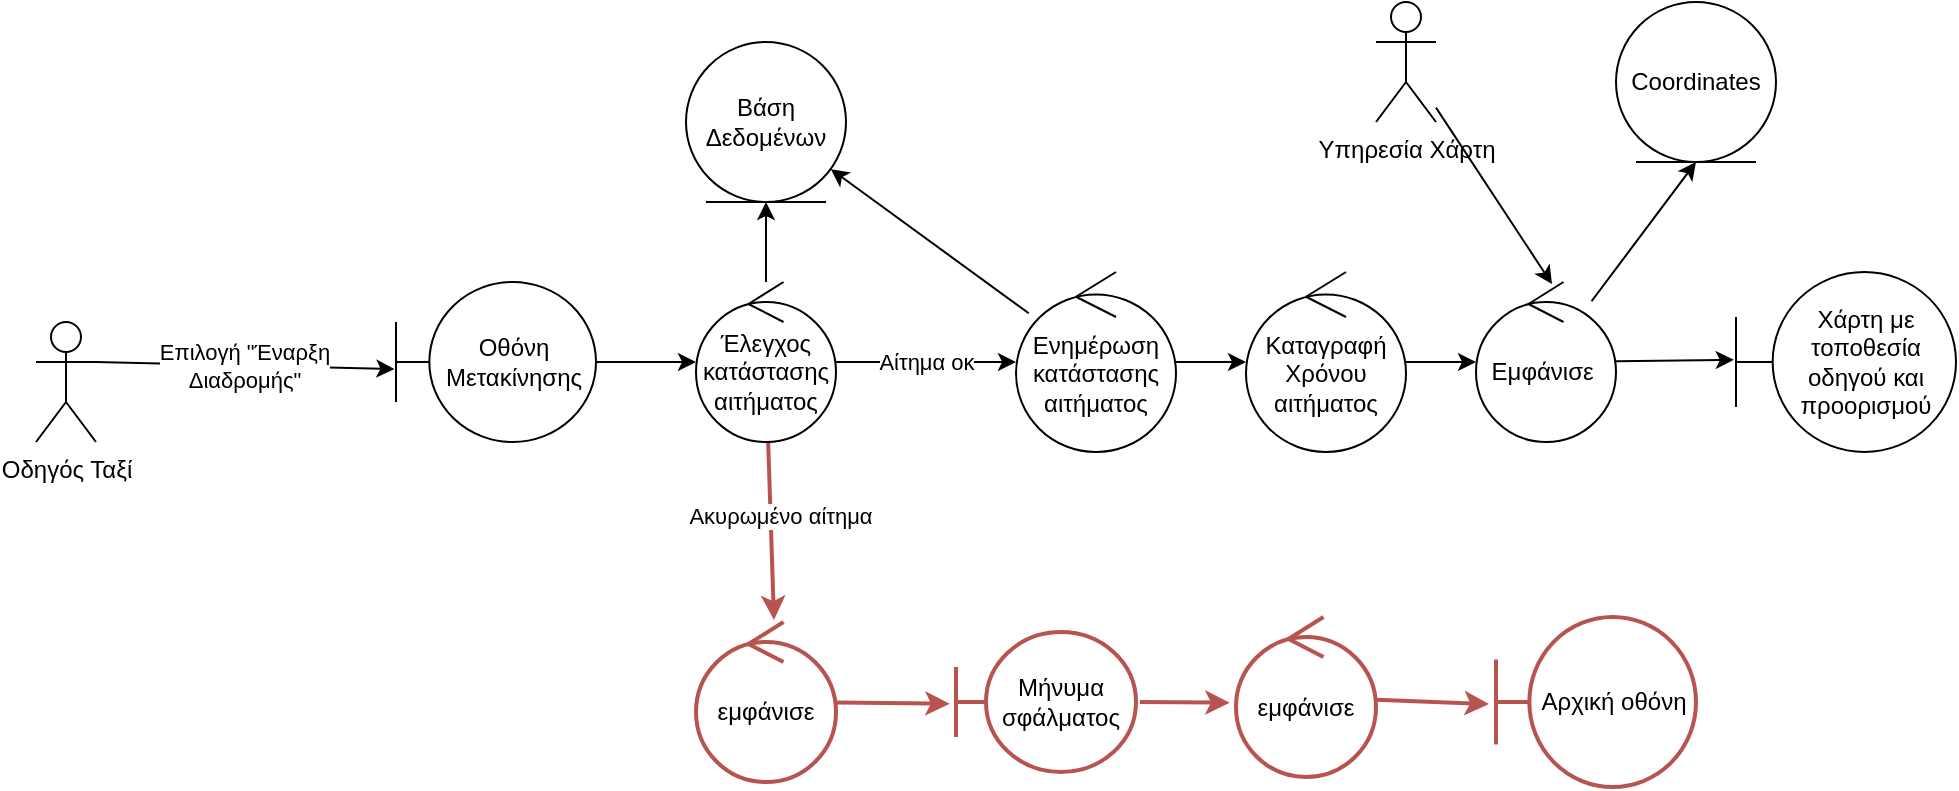 <mxfile>
    <diagram id="DwINkmmucJ1cN0AH-Ct3" name="Page-1">
        <mxGraphModel dx="1109" dy="1340" grid="1" gridSize="10" guides="1" tooltips="1" connect="1" arrows="1" fold="1" page="1" pageScale="1" pageWidth="850" pageHeight="1100" math="0" shadow="0">
            <root>
                <mxCell id="0"/>
                <mxCell id="1" parent="0"/>
                <mxCell id="8" value="Επιλογή &quot;Έναρξη&lt;br&gt;Διαδρομής&quot;" style="edgeStyle=none;html=1;exitX=1;exitY=0.333;exitDx=0;exitDy=0;exitPerimeter=0;entryX=-0.008;entryY=0.544;entryDx=0;entryDy=0;entryPerimeter=0;" parent="1" source="2" target="3" edge="1">
                    <mxGeometry relative="1" as="geometry">
                        <mxPoint x="338.0" y="152" as="targetPoint"/>
                    </mxGeometry>
                </mxCell>
                <mxCell id="2" value="Οδηγός Ταξί" style="shape=umlActor;verticalLabelPosition=bottom;verticalAlign=top;html=1;" parent="1" vertex="1">
                    <mxGeometry x="160" y="260" width="30" height="60" as="geometry"/>
                </mxCell>
                <mxCell id="10" value="" style="edgeStyle=none;html=1;" parent="1" source="3" target="9" edge="1">
                    <mxGeometry relative="1" as="geometry"/>
                </mxCell>
                <mxCell id="3" value="Οθόνη&lt;br&gt;Μετακίνησης" style="shape=umlBoundary;whiteSpace=wrap;html=1;" parent="1" vertex="1">
                    <mxGeometry x="340" y="240" width="100" height="80" as="geometry"/>
                </mxCell>
                <mxCell id="12" value="" style="edgeStyle=none;html=1;" parent="1" source="9" target="11" edge="1">
                    <mxGeometry relative="1" as="geometry"/>
                </mxCell>
                <mxCell id="14" value="Αίτημα οκ" style="edgeStyle=none;html=1;" parent="1" source="9" target="13" edge="1">
                    <mxGeometry relative="1" as="geometry"/>
                </mxCell>
                <mxCell id="25" style="edgeStyle=none;html=1;entryX=0.557;entryY=-0.012;entryDx=0;entryDy=0;entryPerimeter=0;strokeColor=#B85450;strokeWidth=2;" parent="1" source="9" target="31" edge="1">
                    <mxGeometry relative="1" as="geometry">
                        <mxPoint x="590.99" y="399.6" as="targetPoint"/>
                    </mxGeometry>
                </mxCell>
                <mxCell id="26" value="Ακυρωμένο αίτημα" style="edgeLabel;html=1;align=center;verticalAlign=middle;resizable=0;points=[];" parent="25" vertex="1" connectable="0">
                    <mxGeometry x="-0.184" y="4" relative="1" as="geometry">
                        <mxPoint as="offset"/>
                    </mxGeometry>
                </mxCell>
                <mxCell id="9" value="Έλεγχος κατάστασης αιτήματος" style="ellipse;shape=umlControl;whiteSpace=wrap;html=1;" parent="1" vertex="1">
                    <mxGeometry x="490" y="240" width="70" height="80" as="geometry"/>
                </mxCell>
                <mxCell id="11" value="Βάση Δεδομένων" style="ellipse;shape=umlEntity;whiteSpace=wrap;html=1;" parent="1" vertex="1">
                    <mxGeometry x="485" y="120" width="80" height="80" as="geometry"/>
                </mxCell>
                <mxCell id="15" style="edgeStyle=none;html=1;" parent="1" source="13" target="11" edge="1">
                    <mxGeometry relative="1" as="geometry"/>
                </mxCell>
                <mxCell id="41" value="" style="edgeStyle=none;html=1;" parent="1" source="13" target="40" edge="1">
                    <mxGeometry relative="1" as="geometry"/>
                </mxCell>
                <mxCell id="13" value="Ενημέρωση κατάστασης αιτήματος" style="ellipse;shape=umlControl;whiteSpace=wrap;html=1;" parent="1" vertex="1">
                    <mxGeometry x="650" y="235" width="80" height="90" as="geometry"/>
                </mxCell>
                <mxCell id="30" style="edgeStyle=none;html=1;entryX=-0.01;entryY=0.488;entryDx=0;entryDy=0;entryPerimeter=0;" parent="1" source="16" target="29" edge="1">
                    <mxGeometry relative="1" as="geometry">
                        <mxPoint x="1000" y="290" as="targetPoint"/>
                    </mxGeometry>
                </mxCell>
                <mxCell id="60" style="edgeStyle=none;html=1;entryX=0.5;entryY=1;entryDx=0;entryDy=0;" edge="1" parent="1" source="16" target="59">
                    <mxGeometry relative="1" as="geometry"/>
                </mxCell>
                <mxCell id="16" value="Εμφάνισε&amp;nbsp;" style="ellipse;shape=umlControl;whiteSpace=wrap;html=1;" parent="1" vertex="1">
                    <mxGeometry x="880" y="240" width="70" height="80" as="geometry"/>
                </mxCell>
                <mxCell id="18" style="edgeStyle=none;html=1;entryX=0.543;entryY=0.013;entryDx=0;entryDy=0;entryPerimeter=0;" parent="1" source="17" target="16" edge="1">
                    <mxGeometry relative="1" as="geometry"/>
                </mxCell>
                <mxCell id="17" value="Υπηρεσία Χάρτη" style="shape=umlActor;verticalLabelPosition=bottom;verticalAlign=top;html=1;" parent="1" vertex="1">
                    <mxGeometry x="830" y="100" width="30" height="60" as="geometry"/>
                </mxCell>
                <mxCell id="29" value="Χάρτη με τοποθεσία οδηγού και προορισμού" style="shape=umlBoundary;whiteSpace=wrap;html=1;" parent="1" vertex="1">
                    <mxGeometry x="1010" y="235" width="110" height="90" as="geometry"/>
                </mxCell>
                <mxCell id="47" style="edgeStyle=none;html=1;entryX=-0.035;entryY=0.512;entryDx=0;entryDy=0;entryPerimeter=0;strokeColor=#B85450;strokeWidth=2;" parent="1" source="31" target="49" edge="1">
                    <mxGeometry relative="1" as="geometry">
                        <mxPoint x="616.5" y="449.76" as="targetPoint"/>
                    </mxGeometry>
                </mxCell>
                <mxCell id="31" value="εμφάνισε" style="ellipse;shape=umlControl;whiteSpace=wrap;html=1;strokeColor=#B85450;strokeWidth=2;" parent="1" vertex="1">
                    <mxGeometry x="490" y="410" width="70" height="80" as="geometry"/>
                </mxCell>
                <mxCell id="44" style="edgeStyle=none;html=1;strokeColor=#B85450;strokeWidth=2;entryX=-0.045;entryY=0.536;entryDx=0;entryDy=0;entryPerimeter=0;exitX=1.022;exitY=0.5;exitDx=0;exitDy=0;exitPerimeter=0;" parent="1" source="49" target="53" edge="1">
                    <mxGeometry relative="1" as="geometry">
                        <mxPoint x="843.01" y="451.52" as="sourcePoint"/>
                        <mxPoint x="877.55" y="452.24" as="targetPoint"/>
                    </mxGeometry>
                </mxCell>
                <mxCell id="42" value="" style="edgeStyle=none;html=1;" parent="1" source="40" target="16" edge="1">
                    <mxGeometry relative="1" as="geometry"/>
                </mxCell>
                <mxCell id="40" value="Καταγραφή Χρόνου αιτήματος" style="ellipse;shape=umlControl;whiteSpace=wrap;html=1;" parent="1" vertex="1">
                    <mxGeometry x="765" y="235" width="80" height="90" as="geometry"/>
                </mxCell>
                <mxCell id="49" value="Μήνυμα σφάλματος" style="shape=umlBoundary;whiteSpace=wrap;html=1;fillColor=none;strokeColor=#b85450;strokeWidth=2;" parent="1" vertex="1">
                    <mxGeometry x="620" y="415.0" width="90" height="70" as="geometry"/>
                </mxCell>
                <mxCell id="52" style="edgeStyle=none;html=1;entryX=-0.035;entryY=0.512;entryDx=0;entryDy=0;entryPerimeter=0;strokeColor=#B85450;strokeWidth=2;" parent="1" source="53" target="54" edge="1">
                    <mxGeometry relative="1" as="geometry">
                        <mxPoint x="886.5" y="447.26" as="targetPoint"/>
                    </mxGeometry>
                </mxCell>
                <mxCell id="53" value="εμφάνισε" style="ellipse;shape=umlControl;whiteSpace=wrap;html=1;strokeColor=#B85450;strokeWidth=2;" parent="1" vertex="1">
                    <mxGeometry x="760" y="407.5" width="70" height="80" as="geometry"/>
                </mxCell>
                <mxCell id="54" value="Αρχική οθόνη" style="shape=umlBoundary;whiteSpace=wrap;html=1;fillColor=none;strokeColor=#b85450;strokeWidth=2;" parent="1" vertex="1">
                    <mxGeometry x="890" y="407.5" width="100" height="85" as="geometry"/>
                </mxCell>
                <mxCell id="59" value="Coordinates" style="ellipse;shape=umlEntity;whiteSpace=wrap;html=1;" vertex="1" parent="1">
                    <mxGeometry x="950" y="100" width="80" height="80" as="geometry"/>
                </mxCell>
            </root>
        </mxGraphModel>
    </diagram>
</mxfile>